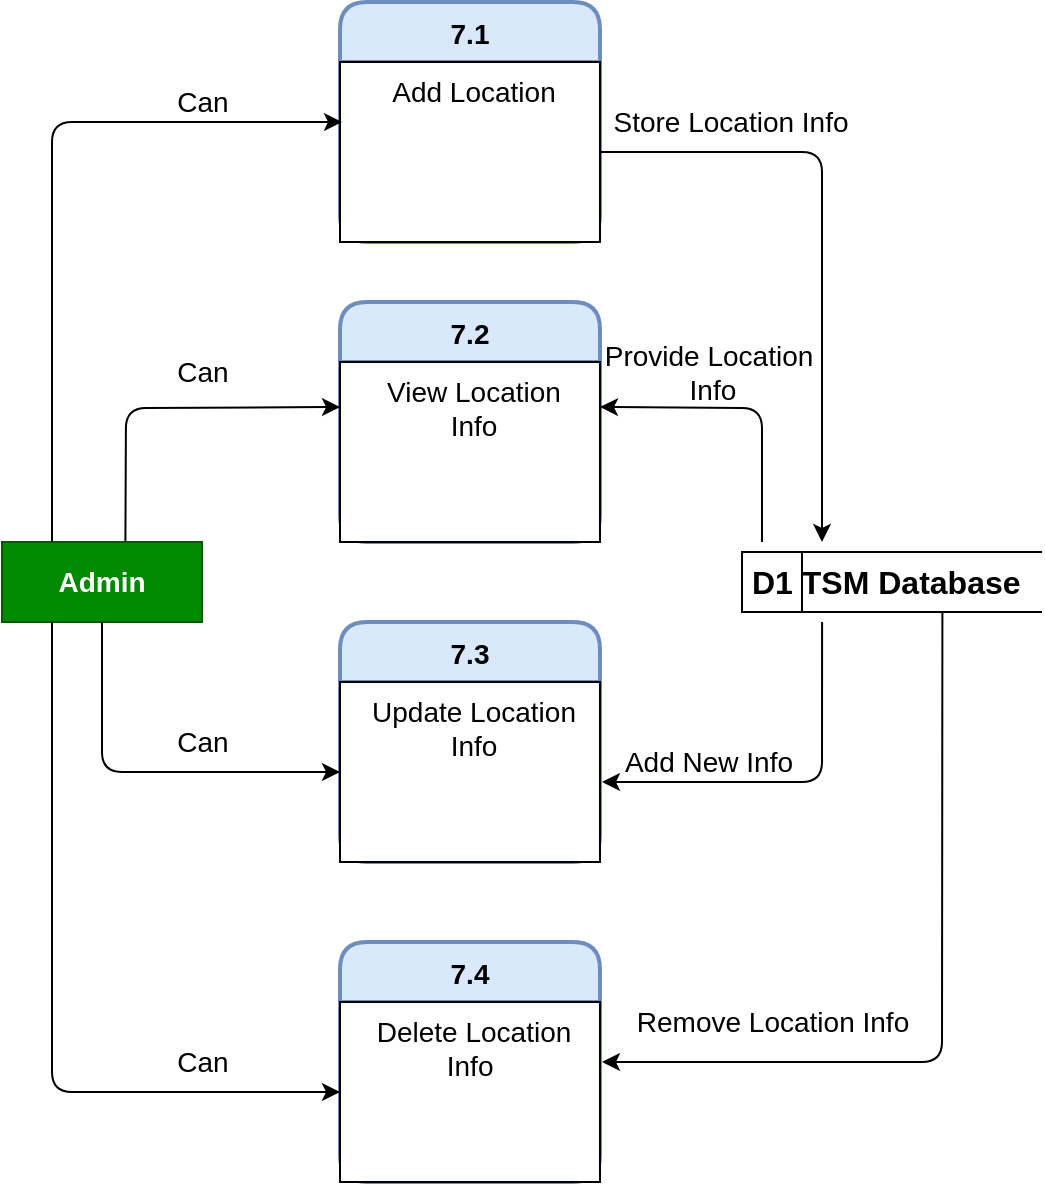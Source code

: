 <mxfile version="15.3.4" type="github">
  <diagram id="KWbgu6_YYl0cxUG3aKty" name="Page-1">
    <mxGraphModel dx="1276" dy="571" grid="0" gridSize="10" guides="1" tooltips="1" connect="1" arrows="1" fold="1" page="1" pageScale="1" pageWidth="827" pageHeight="1169" math="0" shadow="0">
      <root>
        <mxCell id="0" />
        <mxCell id="1" parent="0" />
        <mxCell id="CYtTvgo_QjY-wMSUXiW4-1" value="" style="group" vertex="1" connectable="0" parent="1">
          <mxGeometry x="180" y="90" width="520" height="590" as="geometry" />
        </mxCell>
        <mxCell id="dCyG2mY-XgmFl275Lk3W-1" value="7.1" style="swimlane;childLayout=stackLayout;horizontal=1;startSize=30;horizontalStack=0;rounded=1;fontSize=14;fontStyle=1;strokeWidth=2;resizeParent=0;resizeLast=1;shadow=0;dashed=0;align=center;hachureGap=4;pointerEvents=0;fillColor=#dae8fc;strokeColor=#6c8ebf;" parent="CYtTvgo_QjY-wMSUXiW4-1" vertex="1">
          <mxGeometry x="169" width="130" height="120" as="geometry" />
        </mxCell>
        <mxCell id="dCyG2mY-XgmFl275Lk3W-2" value="Add Location" style="align=center;spacingLeft=4;fontSize=14;verticalAlign=top;resizable=0;rotatable=0;part=1;" parent="dCyG2mY-XgmFl275Lk3W-1" vertex="1">
          <mxGeometry y="30" width="130" height="90" as="geometry" />
        </mxCell>
        <mxCell id="dCyG2mY-XgmFl275Lk3W-3" value="" style="align=center;spacingLeft=4;fontSize=14;verticalAlign=top;resizable=0;rotatable=0;part=1;" parent="dCyG2mY-XgmFl275Lk3W-1" vertex="1">
          <mxGeometry y="120" width="130" as="geometry" />
        </mxCell>
        <mxCell id="dCyG2mY-XgmFl275Lk3W-4" value="" style="align=center;spacingLeft=4;fontSize=14;verticalAlign=top;resizable=0;rotatable=0;part=1;" parent="dCyG2mY-XgmFl275Lk3W-1" vertex="1">
          <mxGeometry y="120" width="130" as="geometry" />
        </mxCell>
        <mxCell id="dCyG2mY-XgmFl275Lk3W-6" value="7.2" style="swimlane;childLayout=stackLayout;horizontal=1;startSize=30;horizontalStack=0;rounded=1;fontSize=14;fontStyle=1;strokeWidth=2;resizeParent=0;resizeLast=1;shadow=0;dashed=0;align=center;hachureGap=4;pointerEvents=0;fillColor=#dae8fc;strokeColor=#6c8ebf;" parent="CYtTvgo_QjY-wMSUXiW4-1" vertex="1">
          <mxGeometry x="169" y="150" width="130" height="120" as="geometry" />
        </mxCell>
        <mxCell id="dCyG2mY-XgmFl275Lk3W-7" value="View Location&#xa;Info" style="align=center;spacingLeft=4;fontSize=14;verticalAlign=top;resizable=0;rotatable=0;part=1;" parent="dCyG2mY-XgmFl275Lk3W-6" vertex="1">
          <mxGeometry y="30" width="130" height="90" as="geometry" />
        </mxCell>
        <mxCell id="dCyG2mY-XgmFl275Lk3W-8" value="" style="align=center;spacingLeft=4;fontSize=14;verticalAlign=top;resizable=0;rotatable=0;part=1;" parent="dCyG2mY-XgmFl275Lk3W-6" vertex="1">
          <mxGeometry y="120" width="130" as="geometry" />
        </mxCell>
        <mxCell id="dCyG2mY-XgmFl275Lk3W-9" value="" style="align=center;spacingLeft=4;fontSize=14;verticalAlign=top;resizable=0;rotatable=0;part=1;" parent="dCyG2mY-XgmFl275Lk3W-6" vertex="1">
          <mxGeometry y="120" width="130" as="geometry" />
        </mxCell>
        <mxCell id="dCyG2mY-XgmFl275Lk3W-14" value="7.3" style="swimlane;childLayout=stackLayout;horizontal=1;startSize=30;horizontalStack=0;rounded=1;fontSize=14;fontStyle=1;strokeWidth=2;resizeParent=0;resizeLast=1;shadow=0;dashed=0;align=center;hachureGap=4;pointerEvents=0;fillColor=#dae8fc;strokeColor=#6c8ebf;" parent="CYtTvgo_QjY-wMSUXiW4-1" vertex="1">
          <mxGeometry x="169" y="310" width="130" height="120" as="geometry" />
        </mxCell>
        <mxCell id="dCyG2mY-XgmFl275Lk3W-15" value="Update Location&#xa;Info" style="align=center;spacingLeft=4;fontSize=14;verticalAlign=top;resizable=0;rotatable=0;part=1;" parent="dCyG2mY-XgmFl275Lk3W-14" vertex="1">
          <mxGeometry y="30" width="130" height="90" as="geometry" />
        </mxCell>
        <mxCell id="dCyG2mY-XgmFl275Lk3W-16" value="" style="align=center;spacingLeft=4;fontSize=14;verticalAlign=top;resizable=0;rotatable=0;part=1;" parent="dCyG2mY-XgmFl275Lk3W-14" vertex="1">
          <mxGeometry y="120" width="130" as="geometry" />
        </mxCell>
        <mxCell id="dCyG2mY-XgmFl275Lk3W-17" value="" style="align=center;spacingLeft=4;fontSize=14;verticalAlign=top;resizable=0;rotatable=0;part=1;" parent="dCyG2mY-XgmFl275Lk3W-14" vertex="1">
          <mxGeometry y="120" width="130" as="geometry" />
        </mxCell>
        <mxCell id="dCyG2mY-XgmFl275Lk3W-18" value="7.4" style="swimlane;childLayout=stackLayout;horizontal=1;startSize=30;horizontalStack=0;rounded=1;fontSize=14;fontStyle=1;strokeWidth=2;resizeParent=0;resizeLast=1;shadow=0;dashed=0;align=center;hachureGap=4;pointerEvents=0;fillColor=#dae8fc;strokeColor=#6c8ebf;" parent="CYtTvgo_QjY-wMSUXiW4-1" vertex="1">
          <mxGeometry x="169" y="470" width="130" height="120" as="geometry" />
        </mxCell>
        <mxCell id="dCyG2mY-XgmFl275Lk3W-19" value="Delete Location&#xa;Info " style="align=center;spacingLeft=4;fontSize=14;verticalAlign=top;resizable=0;rotatable=0;part=1;" parent="dCyG2mY-XgmFl275Lk3W-18" vertex="1">
          <mxGeometry y="30" width="130" height="90" as="geometry" />
        </mxCell>
        <mxCell id="dCyG2mY-XgmFl275Lk3W-20" value="" style="align=center;spacingLeft=4;fontSize=14;verticalAlign=top;resizable=0;rotatable=0;part=1;" parent="dCyG2mY-XgmFl275Lk3W-18" vertex="1">
          <mxGeometry y="120" width="130" as="geometry" />
        </mxCell>
        <mxCell id="dCyG2mY-XgmFl275Lk3W-21" value="" style="align=center;spacingLeft=4;fontSize=14;verticalAlign=top;resizable=0;rotatable=0;part=1;" parent="dCyG2mY-XgmFl275Lk3W-18" vertex="1">
          <mxGeometry y="120" width="130" as="geometry" />
        </mxCell>
        <mxCell id="dCyG2mY-XgmFl275Lk3W-22" value="&lt;font style=&quot;font-size: 14px&quot;&gt;&lt;b&gt;Admin&lt;/b&gt;&lt;/font&gt;" style="whiteSpace=wrap;html=1;align=center;hachureGap=4;pointerEvents=0;fillColor=#008a00;strokeColor=#005700;fontColor=#ffffff;" parent="CYtTvgo_QjY-wMSUXiW4-1" vertex="1">
          <mxGeometry y="270" width="100" height="40" as="geometry" />
        </mxCell>
        <mxCell id="dCyG2mY-XgmFl275Lk3W-23" value="&lt;font size=&quot;3&quot;&gt;&lt;b&gt;D1 TSM Database&lt;/b&gt;&lt;/font&gt;" style="html=1;dashed=0;whitespace=wrap;shape=mxgraph.dfd.dataStoreID;align=left;spacingLeft=3;points=[[0,0],[0.5,0],[1,0],[0,0.5],[1,0.5],[0,1],[0.5,1],[1,1]];hachureGap=4;pointerEvents=0;" parent="CYtTvgo_QjY-wMSUXiW4-1" vertex="1">
          <mxGeometry x="370" y="275" width="150" height="30" as="geometry" />
        </mxCell>
        <mxCell id="dCyG2mY-XgmFl275Lk3W-25" value="" style="endArrow=classic;html=1;sourcePerimeterSpacing=8;targetPerimeterSpacing=8;exitX=1;exitY=0.5;exitDx=0;exitDy=0;" parent="CYtTvgo_QjY-wMSUXiW4-1" source="dCyG2mY-XgmFl275Lk3W-2" edge="1">
          <mxGeometry width="50" height="50" relative="1" as="geometry">
            <mxPoint x="180" y="310" as="sourcePoint" />
            <mxPoint x="410" y="270" as="targetPoint" />
            <Array as="points">
              <mxPoint x="410" y="75" />
            </Array>
          </mxGeometry>
        </mxCell>
        <mxCell id="dCyG2mY-XgmFl275Lk3W-26" value="&lt;font style=&quot;font-size: 14px&quot;&gt;Store Location Info&lt;/font&gt;" style="text;html=1;align=center;verticalAlign=middle;resizable=0;points=[];autosize=1;strokeColor=none;fillColor=none;" parent="CYtTvgo_QjY-wMSUXiW4-1" vertex="1">
          <mxGeometry x="299" y="50" width="130" height="20" as="geometry" />
        </mxCell>
        <mxCell id="dCyG2mY-XgmFl275Lk3W-27" value="" style="endArrow=classic;html=1;sourcePerimeterSpacing=8;targetPerimeterSpacing=8;entryX=1;entryY=0.25;entryDx=0;entryDy=0;" parent="CYtTvgo_QjY-wMSUXiW4-1" target="dCyG2mY-XgmFl275Lk3W-7" edge="1">
          <mxGeometry width="50" height="50" relative="1" as="geometry">
            <mxPoint x="380" y="270" as="sourcePoint" />
            <mxPoint x="230" y="260" as="targetPoint" />
            <Array as="points">
              <mxPoint x="380" y="203" />
            </Array>
          </mxGeometry>
        </mxCell>
        <mxCell id="dCyG2mY-XgmFl275Lk3W-28" value="&lt;font style=&quot;font-size: 14px&quot;&gt;Provide Location&lt;br&gt;&amp;nbsp;Info&lt;/font&gt;" style="text;html=1;align=center;verticalAlign=middle;resizable=0;points=[];autosize=1;strokeColor=none;fillColor=none;" parent="CYtTvgo_QjY-wMSUXiW4-1" vertex="1">
          <mxGeometry x="293" y="170" width="120" height="30" as="geometry" />
        </mxCell>
        <mxCell id="dCyG2mY-XgmFl275Lk3W-29" value="" style="endArrow=classic;html=1;sourcePerimeterSpacing=8;targetPerimeterSpacing=8;exitX=0.25;exitY=0;exitDx=0;exitDy=0;" parent="CYtTvgo_QjY-wMSUXiW4-1" source="dCyG2mY-XgmFl275Lk3W-22" edge="1">
          <mxGeometry width="50" height="50" relative="1" as="geometry">
            <mxPoint x="180" y="300" as="sourcePoint" />
            <mxPoint x="170" y="60" as="targetPoint" />
            <Array as="points">
              <mxPoint x="25" y="60" />
            </Array>
          </mxGeometry>
        </mxCell>
        <mxCell id="dCyG2mY-XgmFl275Lk3W-30" value="&lt;font style=&quot;font-size: 14px&quot;&gt;Can&lt;/font&gt;" style="text;html=1;align=center;verticalAlign=middle;resizable=0;points=[];autosize=1;strokeColor=none;fillColor=none;" parent="CYtTvgo_QjY-wMSUXiW4-1" vertex="1">
          <mxGeometry x="80" y="40" width="40" height="20" as="geometry" />
        </mxCell>
        <mxCell id="dCyG2mY-XgmFl275Lk3W-31" value="" style="endArrow=classic;html=1;sourcePerimeterSpacing=8;targetPerimeterSpacing=8;exitX=0.617;exitY=-0.006;exitDx=0;exitDy=0;exitPerimeter=0;entryX=0;entryY=0.25;entryDx=0;entryDy=0;" parent="CYtTvgo_QjY-wMSUXiW4-1" source="dCyG2mY-XgmFl275Lk3W-22" target="dCyG2mY-XgmFl275Lk3W-7" edge="1">
          <mxGeometry width="50" height="50" relative="1" as="geometry">
            <mxPoint x="180" y="300" as="sourcePoint" />
            <mxPoint x="230" y="250" as="targetPoint" />
            <Array as="points">
              <mxPoint x="62" y="203" />
            </Array>
          </mxGeometry>
        </mxCell>
        <mxCell id="dCyG2mY-XgmFl275Lk3W-32" value="&lt;font style=&quot;font-size: 14px&quot;&gt;Can&lt;/font&gt;" style="text;html=1;align=center;verticalAlign=middle;resizable=0;points=[];autosize=1;strokeColor=none;fillColor=none;" parent="CYtTvgo_QjY-wMSUXiW4-1" vertex="1">
          <mxGeometry x="80" y="175" width="40" height="20" as="geometry" />
        </mxCell>
        <mxCell id="dCyG2mY-XgmFl275Lk3W-33" value="" style="endArrow=classic;html=1;sourcePerimeterSpacing=8;targetPerimeterSpacing=8;exitX=0.5;exitY=1;exitDx=0;exitDy=0;entryX=0;entryY=0.5;entryDx=0;entryDy=0;" parent="CYtTvgo_QjY-wMSUXiW4-1" source="dCyG2mY-XgmFl275Lk3W-22" target="dCyG2mY-XgmFl275Lk3W-15" edge="1">
          <mxGeometry width="50" height="50" relative="1" as="geometry">
            <mxPoint x="180" y="300" as="sourcePoint" />
            <mxPoint x="230" y="250" as="targetPoint" />
            <Array as="points">
              <mxPoint x="50" y="385" />
            </Array>
          </mxGeometry>
        </mxCell>
        <mxCell id="dCyG2mY-XgmFl275Lk3W-34" value="&lt;font style=&quot;font-size: 14px&quot;&gt;Can&lt;/font&gt;" style="text;html=1;align=center;verticalAlign=middle;resizable=0;points=[];autosize=1;strokeColor=none;fillColor=none;" parent="CYtTvgo_QjY-wMSUXiW4-1" vertex="1">
          <mxGeometry x="80" y="360" width="40" height="20" as="geometry" />
        </mxCell>
        <mxCell id="dCyG2mY-XgmFl275Lk3W-35" value="" style="endArrow=classic;html=1;sourcePerimeterSpacing=8;targetPerimeterSpacing=8;exitX=0.25;exitY=1;exitDx=0;exitDy=0;entryX=0;entryY=0.5;entryDx=0;entryDy=0;" parent="CYtTvgo_QjY-wMSUXiW4-1" source="dCyG2mY-XgmFl275Lk3W-22" target="dCyG2mY-XgmFl275Lk3W-19" edge="1">
          <mxGeometry width="50" height="50" relative="1" as="geometry">
            <mxPoint x="180" y="300" as="sourcePoint" />
            <mxPoint x="230" y="250" as="targetPoint" />
            <Array as="points">
              <mxPoint x="25" y="545" />
            </Array>
          </mxGeometry>
        </mxCell>
        <mxCell id="dCyG2mY-XgmFl275Lk3W-36" value="&lt;font style=&quot;font-size: 14px&quot;&gt;Can&lt;/font&gt;" style="text;html=1;align=center;verticalAlign=middle;resizable=0;points=[];autosize=1;strokeColor=none;fillColor=none;" parent="CYtTvgo_QjY-wMSUXiW4-1" vertex="1">
          <mxGeometry x="80" y="520" width="40" height="20" as="geometry" />
        </mxCell>
        <mxCell id="dCyG2mY-XgmFl275Lk3W-37" value="" style="endArrow=classic;html=1;sourcePerimeterSpacing=8;targetPerimeterSpacing=8;exitX=0.267;exitY=1.167;exitDx=0;exitDy=0;exitPerimeter=0;" parent="CYtTvgo_QjY-wMSUXiW4-1" source="dCyG2mY-XgmFl275Lk3W-23" edge="1">
          <mxGeometry width="50" height="50" relative="1" as="geometry">
            <mxPoint x="180" y="530" as="sourcePoint" />
            <mxPoint x="300" y="390" as="targetPoint" />
            <Array as="points">
              <mxPoint x="410" y="390" />
            </Array>
          </mxGeometry>
        </mxCell>
        <mxCell id="dCyG2mY-XgmFl275Lk3W-38" value="&lt;font style=&quot;font-size: 14px&quot;&gt;Add New Info&lt;/font&gt;" style="text;html=1;align=center;verticalAlign=middle;resizable=0;points=[];autosize=1;strokeColor=none;fillColor=none;" parent="CYtTvgo_QjY-wMSUXiW4-1" vertex="1">
          <mxGeometry x="303" y="370" width="100" height="20" as="geometry" />
        </mxCell>
        <mxCell id="dCyG2mY-XgmFl275Lk3W-39" value="" style="endArrow=classic;html=1;sourcePerimeterSpacing=8;targetPerimeterSpacing=8;exitX=0.668;exitY=0.986;exitDx=0;exitDy=0;exitPerimeter=0;" parent="CYtTvgo_QjY-wMSUXiW4-1" source="dCyG2mY-XgmFl275Lk3W-23" edge="1">
          <mxGeometry width="50" height="50" relative="1" as="geometry">
            <mxPoint x="180" y="530" as="sourcePoint" />
            <mxPoint x="300" y="530" as="targetPoint" />
            <Array as="points">
              <mxPoint x="470" y="530" />
            </Array>
          </mxGeometry>
        </mxCell>
        <mxCell id="dCyG2mY-XgmFl275Lk3W-40" value="&lt;font style=&quot;font-size: 14px&quot;&gt;Remove Location Info&lt;/font&gt;" style="text;html=1;align=center;verticalAlign=middle;resizable=0;points=[];autosize=1;strokeColor=none;fillColor=none;" parent="CYtTvgo_QjY-wMSUXiW4-1" vertex="1">
          <mxGeometry x="310" y="500" width="150" height="20" as="geometry" />
        </mxCell>
      </root>
    </mxGraphModel>
  </diagram>
</mxfile>
